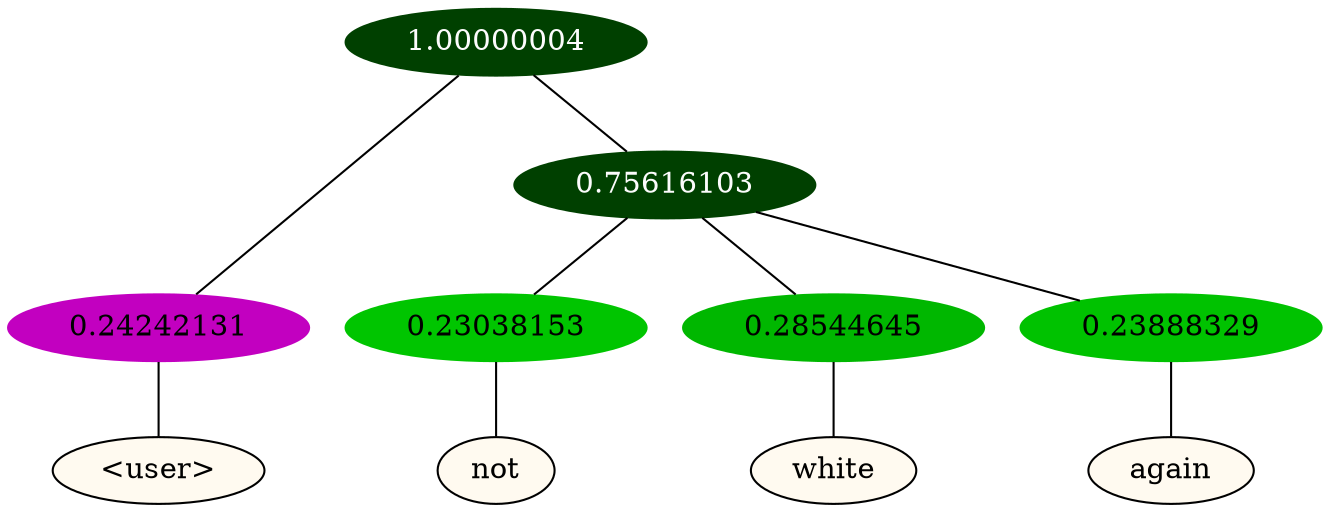 graph {
	node [format=png height=0.15 nodesep=0.001 ordering=out overlap=prism overlap_scaling=0.01 ranksep=0.001 ratio=0.2 style=filled width=0.15]
	{
		rank=same
		a_w_1 [label="\<user\>" color=black fillcolor=floralwhite style="filled,solid"]
		a_w_3 [label=not color=black fillcolor=floralwhite style="filled,solid"]
		a_w_4 [label=white color=black fillcolor=floralwhite style="filled,solid"]
		a_w_5 [label=again color=black fillcolor=floralwhite style="filled,solid"]
	}
	a_n_1 -- a_w_1
	a_n_3 -- a_w_3
	a_n_4 -- a_w_4
	a_n_5 -- a_w_5
	{
		rank=same
		a_n_1 [label=0.24242131 color="0.835 1.000 0.758" fontcolor=black]
		a_n_3 [label=0.23038153 color="0.334 1.000 0.770" fontcolor=black]
		a_n_4 [label=0.28544645 color="0.334 1.000 0.715" fontcolor=black]
		a_n_5 [label=0.23888329 color="0.334 1.000 0.761" fontcolor=black]
	}
	a_n_0 [label=1.00000004 color="0.334 1.000 0.250" fontcolor=grey99]
	a_n_0 -- a_n_1
	a_n_2 [label=0.75616103 color="0.334 1.000 0.250" fontcolor=grey99]
	a_n_0 -- a_n_2
	a_n_2 -- a_n_3
	a_n_2 -- a_n_4
	a_n_2 -- a_n_5
}
